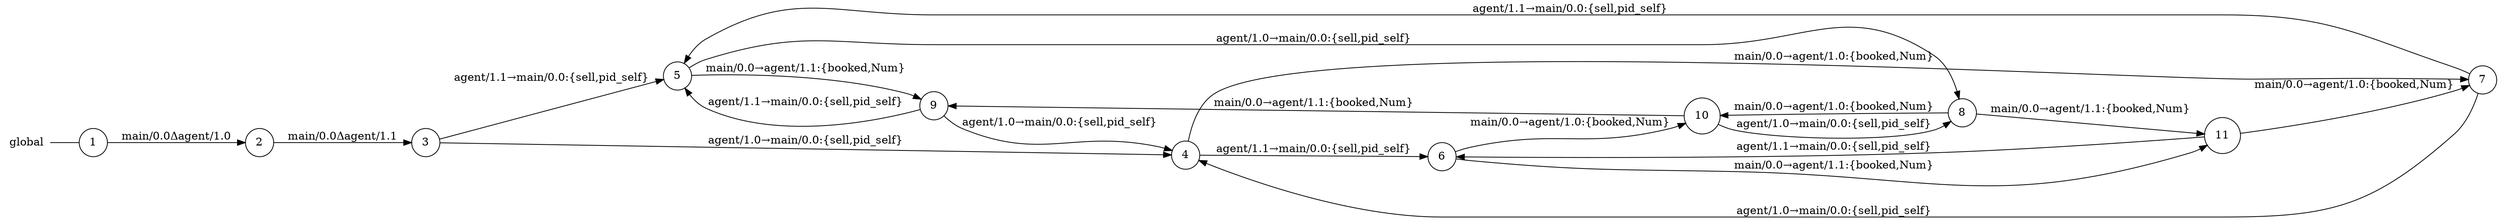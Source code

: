 digraph global {
	rankdir="LR";
	n_0 [label="global", shape="plaintext"];
	n_1 [id="5", shape=circle, label="5"];
	n_2 [id="11", shape=circle, label="11"];
	n_3 [id="6", shape=circle, label="6"];
	n_4 [id="10", shape=circle, label="10"];
	n_5 [id="1", shape=circle, label="1"];
	n_0 -> n_5 [arrowhead=none];
	n_6 [id="9", shape=circle, label="9"];
	n_7 [id="2", shape=circle, label="2"];
	n_8 [id="8", shape=circle, label="8"];
	n_9 [id="4", shape=circle, label="4"];
	n_10 [id="7", shape=circle, label="7"];
	n_11 [id="3", shape=circle, label="3"];

	n_11 -> n_1 [id="[$e|3]", label="agent/1.1→main/0.0:{sell,pid_self}"];
	n_10 -> n_9 [id="[$e|11]", label="agent/1.0→main/0.0:{sell,pid_self}"];
	n_8 -> n_4 [id="[$e|12]", label="main/0.0→agent/1.0:{booked,Num}"];
	n_3 -> n_4 [id="[$e|8]", label="main/0.0→agent/1.0:{booked,Num}"];
	n_7 -> n_11 [id="[$e|1]", label="main/0.0Δagent/1.1"];
	n_1 -> n_8 [id="[$e|6]", label="agent/1.0→main/0.0:{sell,pid_self}"];
	n_6 -> n_9 [id="[$e|14]", label="agent/1.0→main/0.0:{sell,pid_self}"];
	n_9 -> n_3 [id="[$e|4]", label="agent/1.1→main/0.0:{sell,pid_self}"];
	n_1 -> n_6 [id="[$e|7]", label="main/0.0→agent/1.1:{booked,Num}"];
	n_4 -> n_8 [id="[$e|16]", label="agent/1.0→main/0.0:{sell,pid_self}"];
	n_11 -> n_9 [id="[$e|2]", label="agent/1.0→main/0.0:{sell,pid_self}"];
	n_4 -> n_6 [id="[$e|17]", label="main/0.0→agent/1.1:{booked,Num}"];
	n_9 -> n_10 [id="[$e|5]", label="main/0.0→agent/1.0:{booked,Num}"];
	n_5 -> n_7 [id="[$e|0]", label="main/0.0Δagent/1.0"];
	n_8 -> n_2 [id="[$e|13]", label="main/0.0→agent/1.1:{booked,Num}"];
	n_2 -> n_3 [id="[$e|18]", label="agent/1.1→main/0.0:{sell,pid_self}"];
	n_6 -> n_1 [id="[$e|15]", label="agent/1.1→main/0.0:{sell,pid_self}"];
	n_3 -> n_2 [id="[$e|9]", label="main/0.0→agent/1.1:{booked,Num}"];
	n_2 -> n_10 [id="[$e|19]", label="main/0.0→agent/1.0:{booked,Num}"];
	n_10 -> n_1 [id="[$e|10]", label="agent/1.1→main/0.0:{sell,pid_self}"];
}
